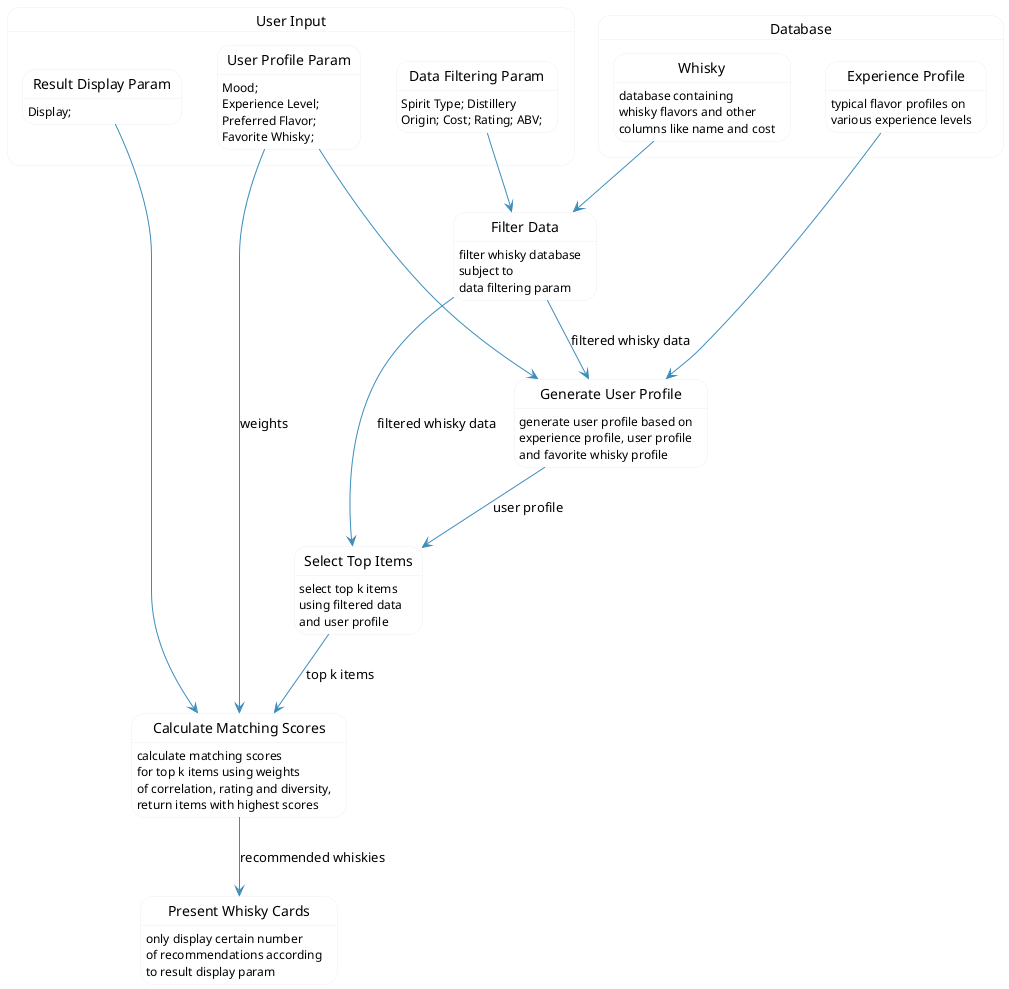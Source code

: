 @startuml

hide empty description

skinparam state {
  ArrowColor #3c8dbc
  BackgroundColor transparent
  BorderColor #EEEEEE
  FontName Helvetica
}
skinparam shadowing false

state Database {
  state Whisky: database containing
  Whisky: whisky flavors and other
  Whisky: columns like name and cost
  state "Experience Profile" as ExperienceProfile: typical flavor profiles on
  ExperienceProfile: various experience levels
}

state "User Input" as UserInput {
  state "User Profile Param" as UserProfileParam
  state "Data Filtering Param" as DataFilteringParam
  state "Result Display Param" as ResultDisplayParam
  UserProfileParam: Mood;
  UserProfileParam: Experience Level;
  UserProfileParam: Preferred Flavor;
  UserProfileParam: Favorite Whisky;
  DataFilteringParam: Spirit Type; Distillery
  DataFilteringParam: Origin; Cost; Rating; ABV;
  ResultDisplayParam: Display;

}

state "Filter Data" as FilterData: filter whisky database
FilterData: subject to
FilterData: data filtering param

state "Generate User Profile" as GenerateUserProfile: generate user profile based on
GenerateUserProfile: experience profile, user profile 
GenerateUserProfile: and favorite whisky profile

state "Select Top Items" as SelectTopItems: select top k items
SelectTopItems: using filtered data
SelectTopItems: and user profile

state "Calculate Matching Scores" as CalculateMatchingScores: calculate matching scores
CalculateMatchingScores: for top k items using weights
CalculateMatchingScores: of correlation, rating and diversity,
CalculateMatchingScores: return items with highest scores

state "Present Whisky Cards" as PresentWhiskyCards: only display certain number
PresentWhiskyCards: of recommendations according
PresentWhiskyCards: to result display param

Whisky --> FilterData
ExperienceProfile --> GenerateUserProfile

FilterData --> GenerateUserProfile: filtered whisky data
FilterData --> SelectTopItems: filtered whisky data
GenerateUserProfile --> SelectTopItems: user profile
SelectTopItems --> CalculateMatchingScores: top k items
CalculateMatchingScores --> PresentWhiskyCards: recommended whiskies

DataFilteringParam --> FilterData
UserProfileParam --> GenerateUserProfile
UserProfileParam --> CalculateMatchingScores: weights 
ResultDisplayParam --> CalculateMatchingScores

@enduml